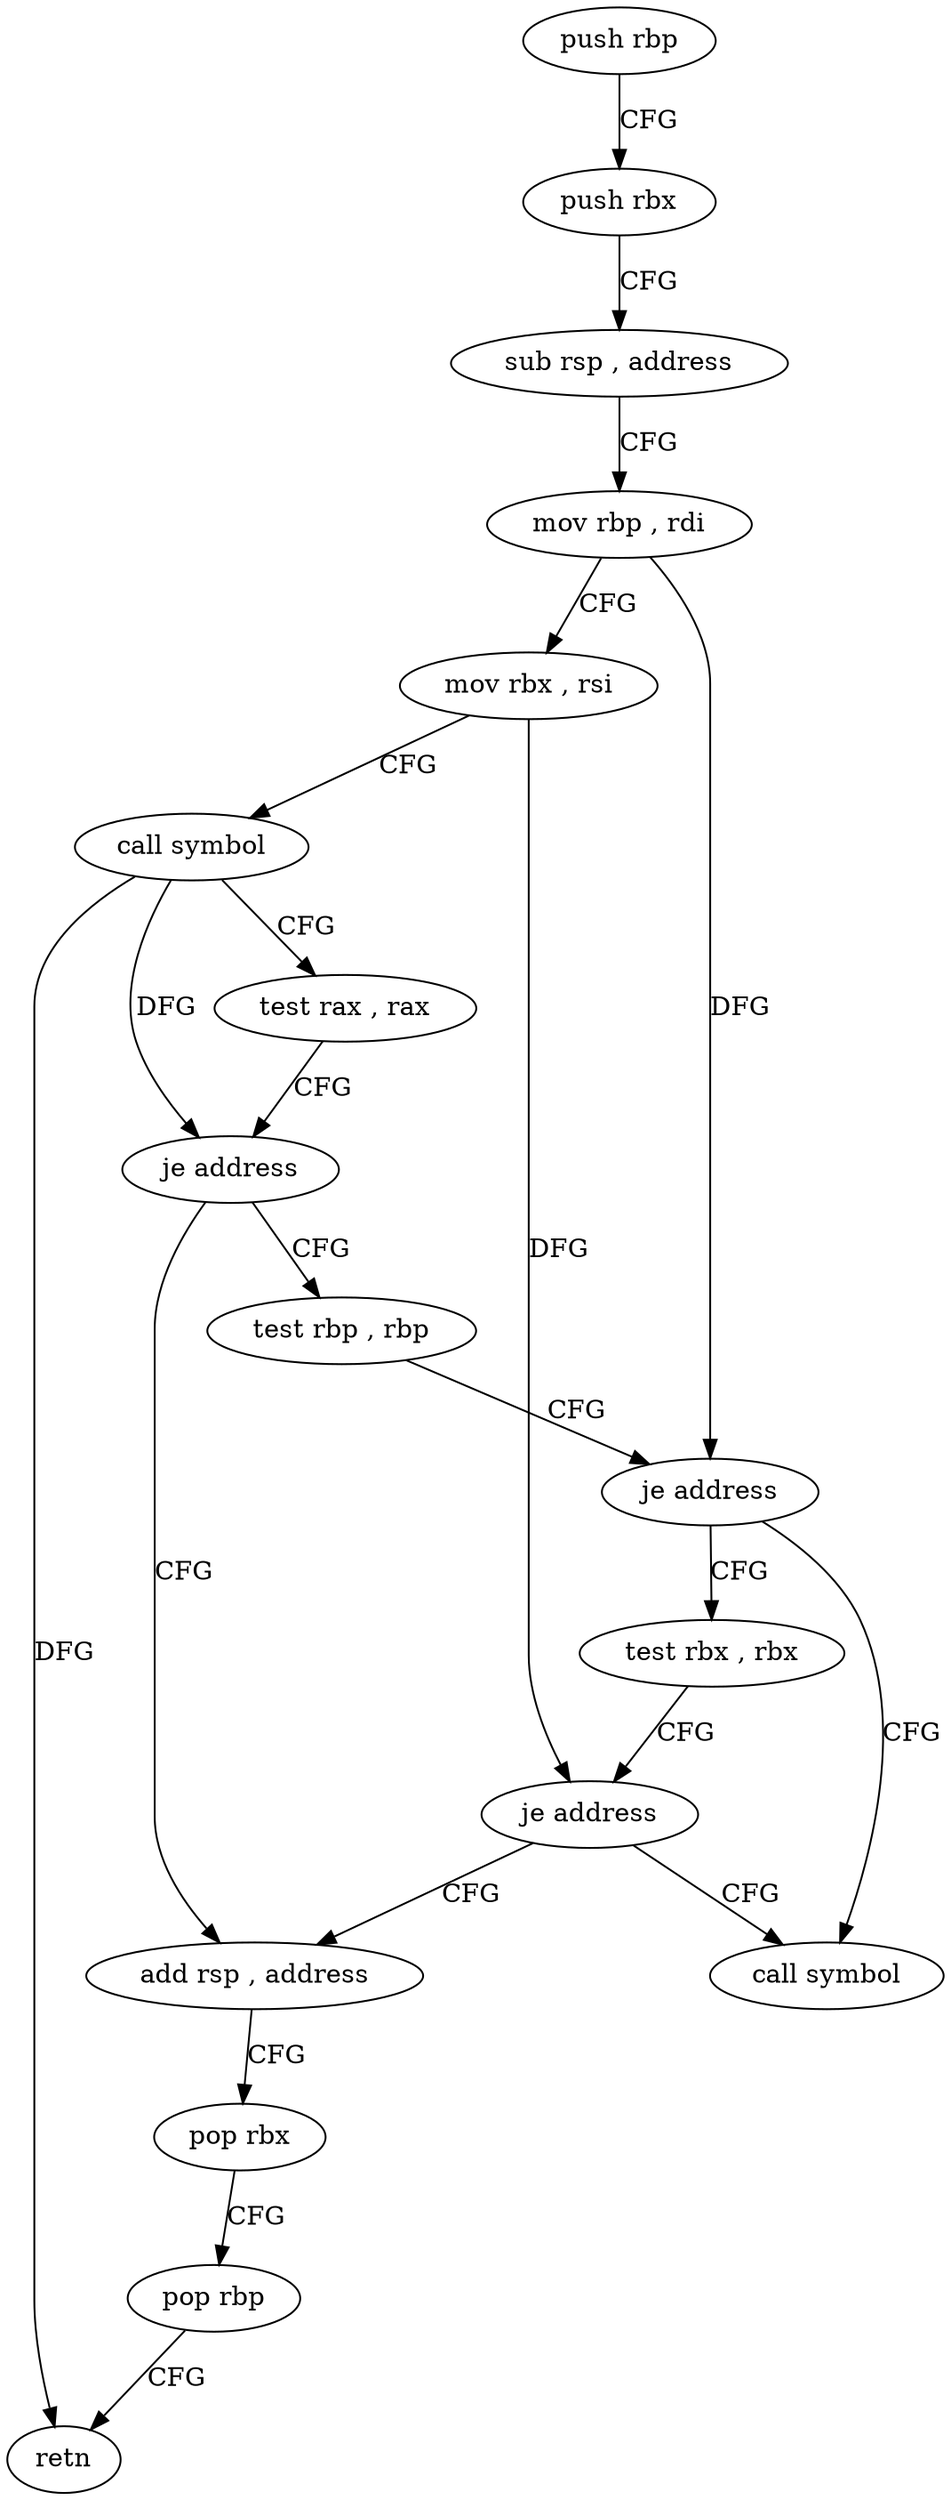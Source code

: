 digraph "func" {
"4377100" [label = "push rbp" ]
"4377101" [label = "push rbx" ]
"4377102" [label = "sub rsp , address" ]
"4377106" [label = "mov rbp , rdi" ]
"4377109" [label = "mov rbx , rsi" ]
"4377112" [label = "call symbol" ]
"4377117" [label = "test rax , rax" ]
"4377120" [label = "je address" ]
"4377129" [label = "test rbp , rbp" ]
"4377122" [label = "add rsp , address" ]
"4377132" [label = "je address" ]
"4377139" [label = "call symbol" ]
"4377134" [label = "test rbx , rbx" ]
"4377126" [label = "pop rbx" ]
"4377127" [label = "pop rbp" ]
"4377128" [label = "retn" ]
"4377137" [label = "je address" ]
"4377100" -> "4377101" [ label = "CFG" ]
"4377101" -> "4377102" [ label = "CFG" ]
"4377102" -> "4377106" [ label = "CFG" ]
"4377106" -> "4377109" [ label = "CFG" ]
"4377106" -> "4377132" [ label = "DFG" ]
"4377109" -> "4377112" [ label = "CFG" ]
"4377109" -> "4377137" [ label = "DFG" ]
"4377112" -> "4377117" [ label = "CFG" ]
"4377112" -> "4377120" [ label = "DFG" ]
"4377112" -> "4377128" [ label = "DFG" ]
"4377117" -> "4377120" [ label = "CFG" ]
"4377120" -> "4377129" [ label = "CFG" ]
"4377120" -> "4377122" [ label = "CFG" ]
"4377129" -> "4377132" [ label = "CFG" ]
"4377122" -> "4377126" [ label = "CFG" ]
"4377132" -> "4377139" [ label = "CFG" ]
"4377132" -> "4377134" [ label = "CFG" ]
"4377134" -> "4377137" [ label = "CFG" ]
"4377126" -> "4377127" [ label = "CFG" ]
"4377127" -> "4377128" [ label = "CFG" ]
"4377137" -> "4377122" [ label = "CFG" ]
"4377137" -> "4377139" [ label = "CFG" ]
}
